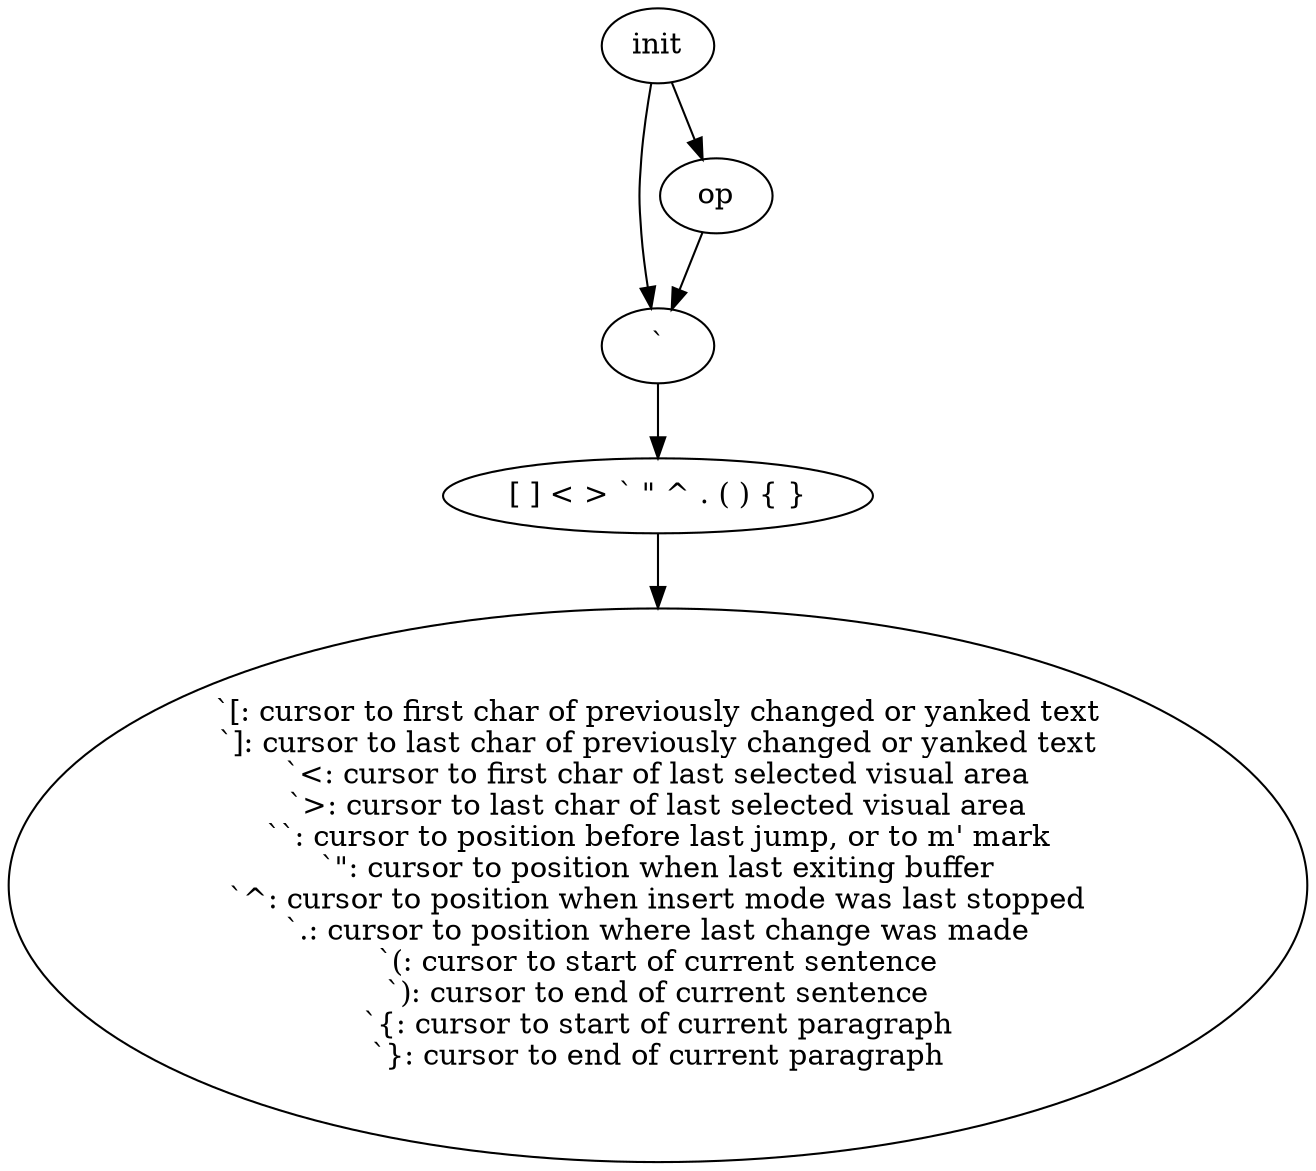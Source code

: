 digraph g
{

  /* list of nodes */
  "command" [label="`[: cursor to first char of previously changed or yanked text\n`]: cursor to last char of previously changed or yanked text\n`<: cursor to first char of last selected visual area\n`>: cursor to last char of last selected visual area\n``: cursor to position before last jump, or to m' mark\n`\": cursor to position when last exiting buffer\n`^: cursor to position when insert mode was last stopped\n`.: cursor to position where last change was made\n`(: cursor to start of current sentence\n`): cursor to end of current sentence\n`{: cursor to start of current paragraph\n`}: cursor to end of current paragraph"];
  "init" [label="init"];
  "key1" [label="`"];
  "key2" [label="[ ] < > ` \" ^ . ( ) { }"];
  "op" [label="op"];

  /* list of edges */
  "init" -> "key1";
  "init" -> "op";
  "key1" -> "key2";
  "key2" -> "command";
  "op" -> "key1";
}
